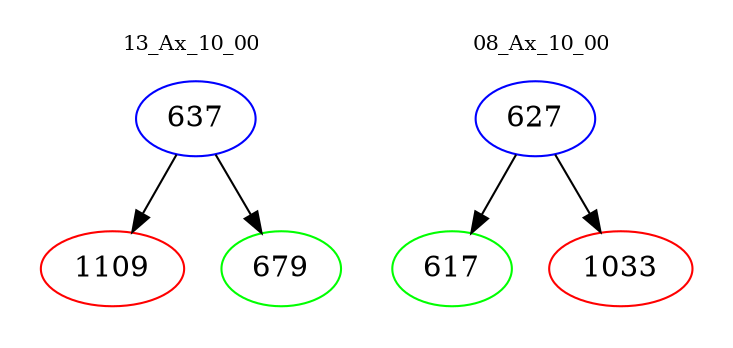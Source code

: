 digraph{
subgraph cluster_0 {
color = white
label = "13_Ax_10_00";
fontsize=10;
T0_637 [label="637", color="blue"]
T0_637 -> T0_1109 [color="black"]
T0_1109 [label="1109", color="red"]
T0_637 -> T0_679 [color="black"]
T0_679 [label="679", color="green"]
}
subgraph cluster_1 {
color = white
label = "08_Ax_10_00";
fontsize=10;
T1_627 [label="627", color="blue"]
T1_627 -> T1_617 [color="black"]
T1_617 [label="617", color="green"]
T1_627 -> T1_1033 [color="black"]
T1_1033 [label="1033", color="red"]
}
}
